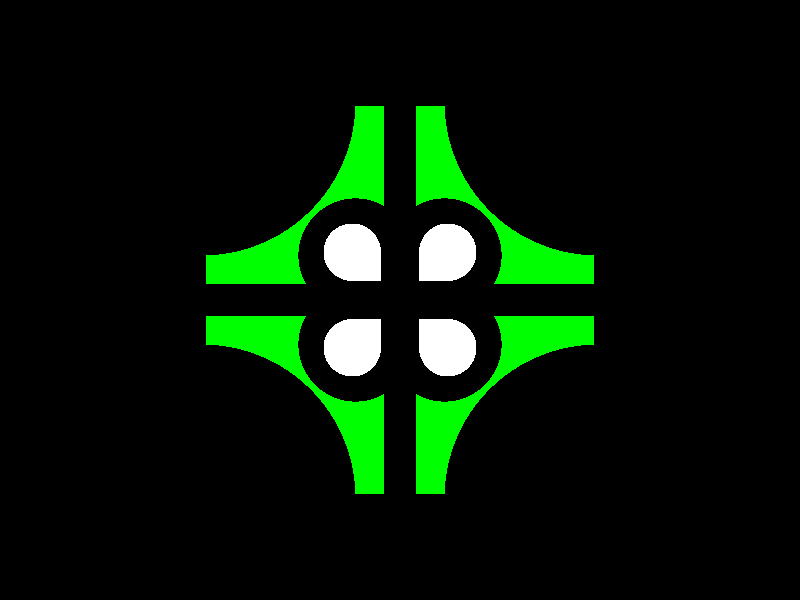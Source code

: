 #include "colors.inc"  
#include "shapes.inc"  
#include "textures.inc"
#include "stones.inc"

camera 
   {
   location  <0, 0, -25>
   direction <0.0, 0.0, 8.5>
   up        <0.0, 1.0, 0>
   right     <4/3, 0.0, 0>
   look_at   <0,   0,   0>
   }

light_source {<10, 10,  -20> color White}


declare wing = difference
   {
   box 
      {<0, 0, 0> <7/8, 7/8, .1> translate <7/64, 7/64, 0>}
   cylinder 
      {<1/4, 1/4, -1> <1/4, 1/4, 2> 4.5/16}
   cylinder 
      {<1, 1, -1> <1, 1, 2> 3/4}
   texture
      {
      pigment {Green}
      finish 
         {
         specular 1.0
         roughness 0.05
         ambient 0.2
         diffuse 0.8
         }
      }
   }

declare tear = union
   {
   cylinder 
      {<0, 0, 0> <0, 0, .1> 9/64 translate <9/64, 9/64, 0>}
   box 
      {<0, 0, 0> <9/64, 9/64, .1> }

   translate <1/8, 1/8, 0>

   texture
      {
      pigment {White}
      finish 
         {
         specular 1.0
         roughness 0.05
         ambient 0.2
         diffuse 0.8
         }
      }
   }

declare corner = union
   {
   object {wing }
   object {tear}
   translate <-1/32, -1/32, 0>
   }


declare CloverLogo = union
   {
   object {corner rotate <0, 0, 0>}
   object {corner rotate <0, 0, 90>}
   object {corner rotate <0, 0, -90>}
   object {corner rotate <0, 0, 180>}
   }

object
   {
   CloverLogo
   }

